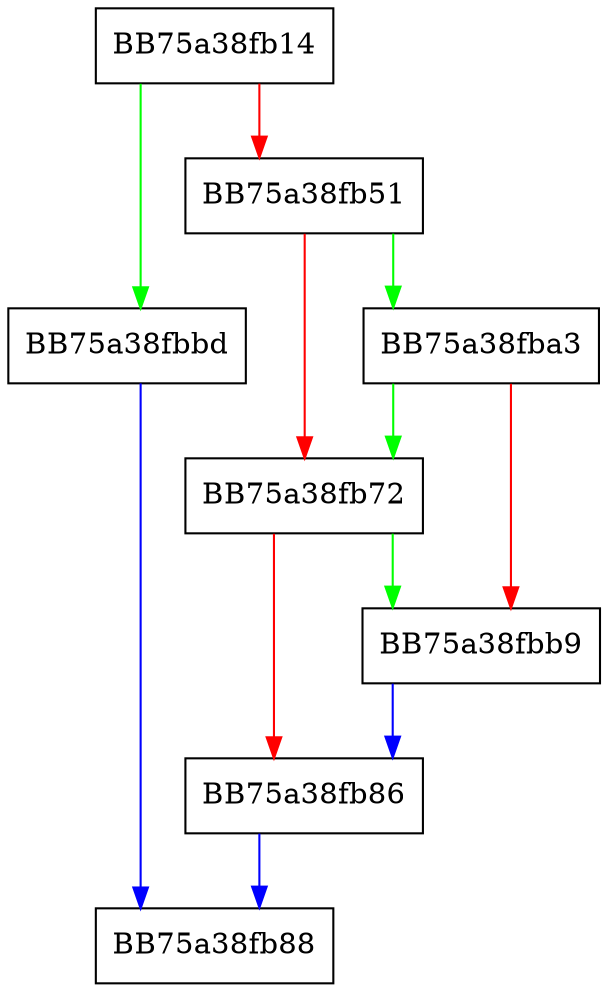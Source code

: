 digraph VFS_SetAttrib {
  node [shape="box"];
  graph [splines=ortho];
  BB75a38fb14 -> BB75a38fbbd [color="green"];
  BB75a38fb14 -> BB75a38fb51 [color="red"];
  BB75a38fb51 -> BB75a38fba3 [color="green"];
  BB75a38fb51 -> BB75a38fb72 [color="red"];
  BB75a38fb72 -> BB75a38fbb9 [color="green"];
  BB75a38fb72 -> BB75a38fb86 [color="red"];
  BB75a38fb86 -> BB75a38fb88 [color="blue"];
  BB75a38fba3 -> BB75a38fb72 [color="green"];
  BB75a38fba3 -> BB75a38fbb9 [color="red"];
  BB75a38fbb9 -> BB75a38fb86 [color="blue"];
  BB75a38fbbd -> BB75a38fb88 [color="blue"];
}
